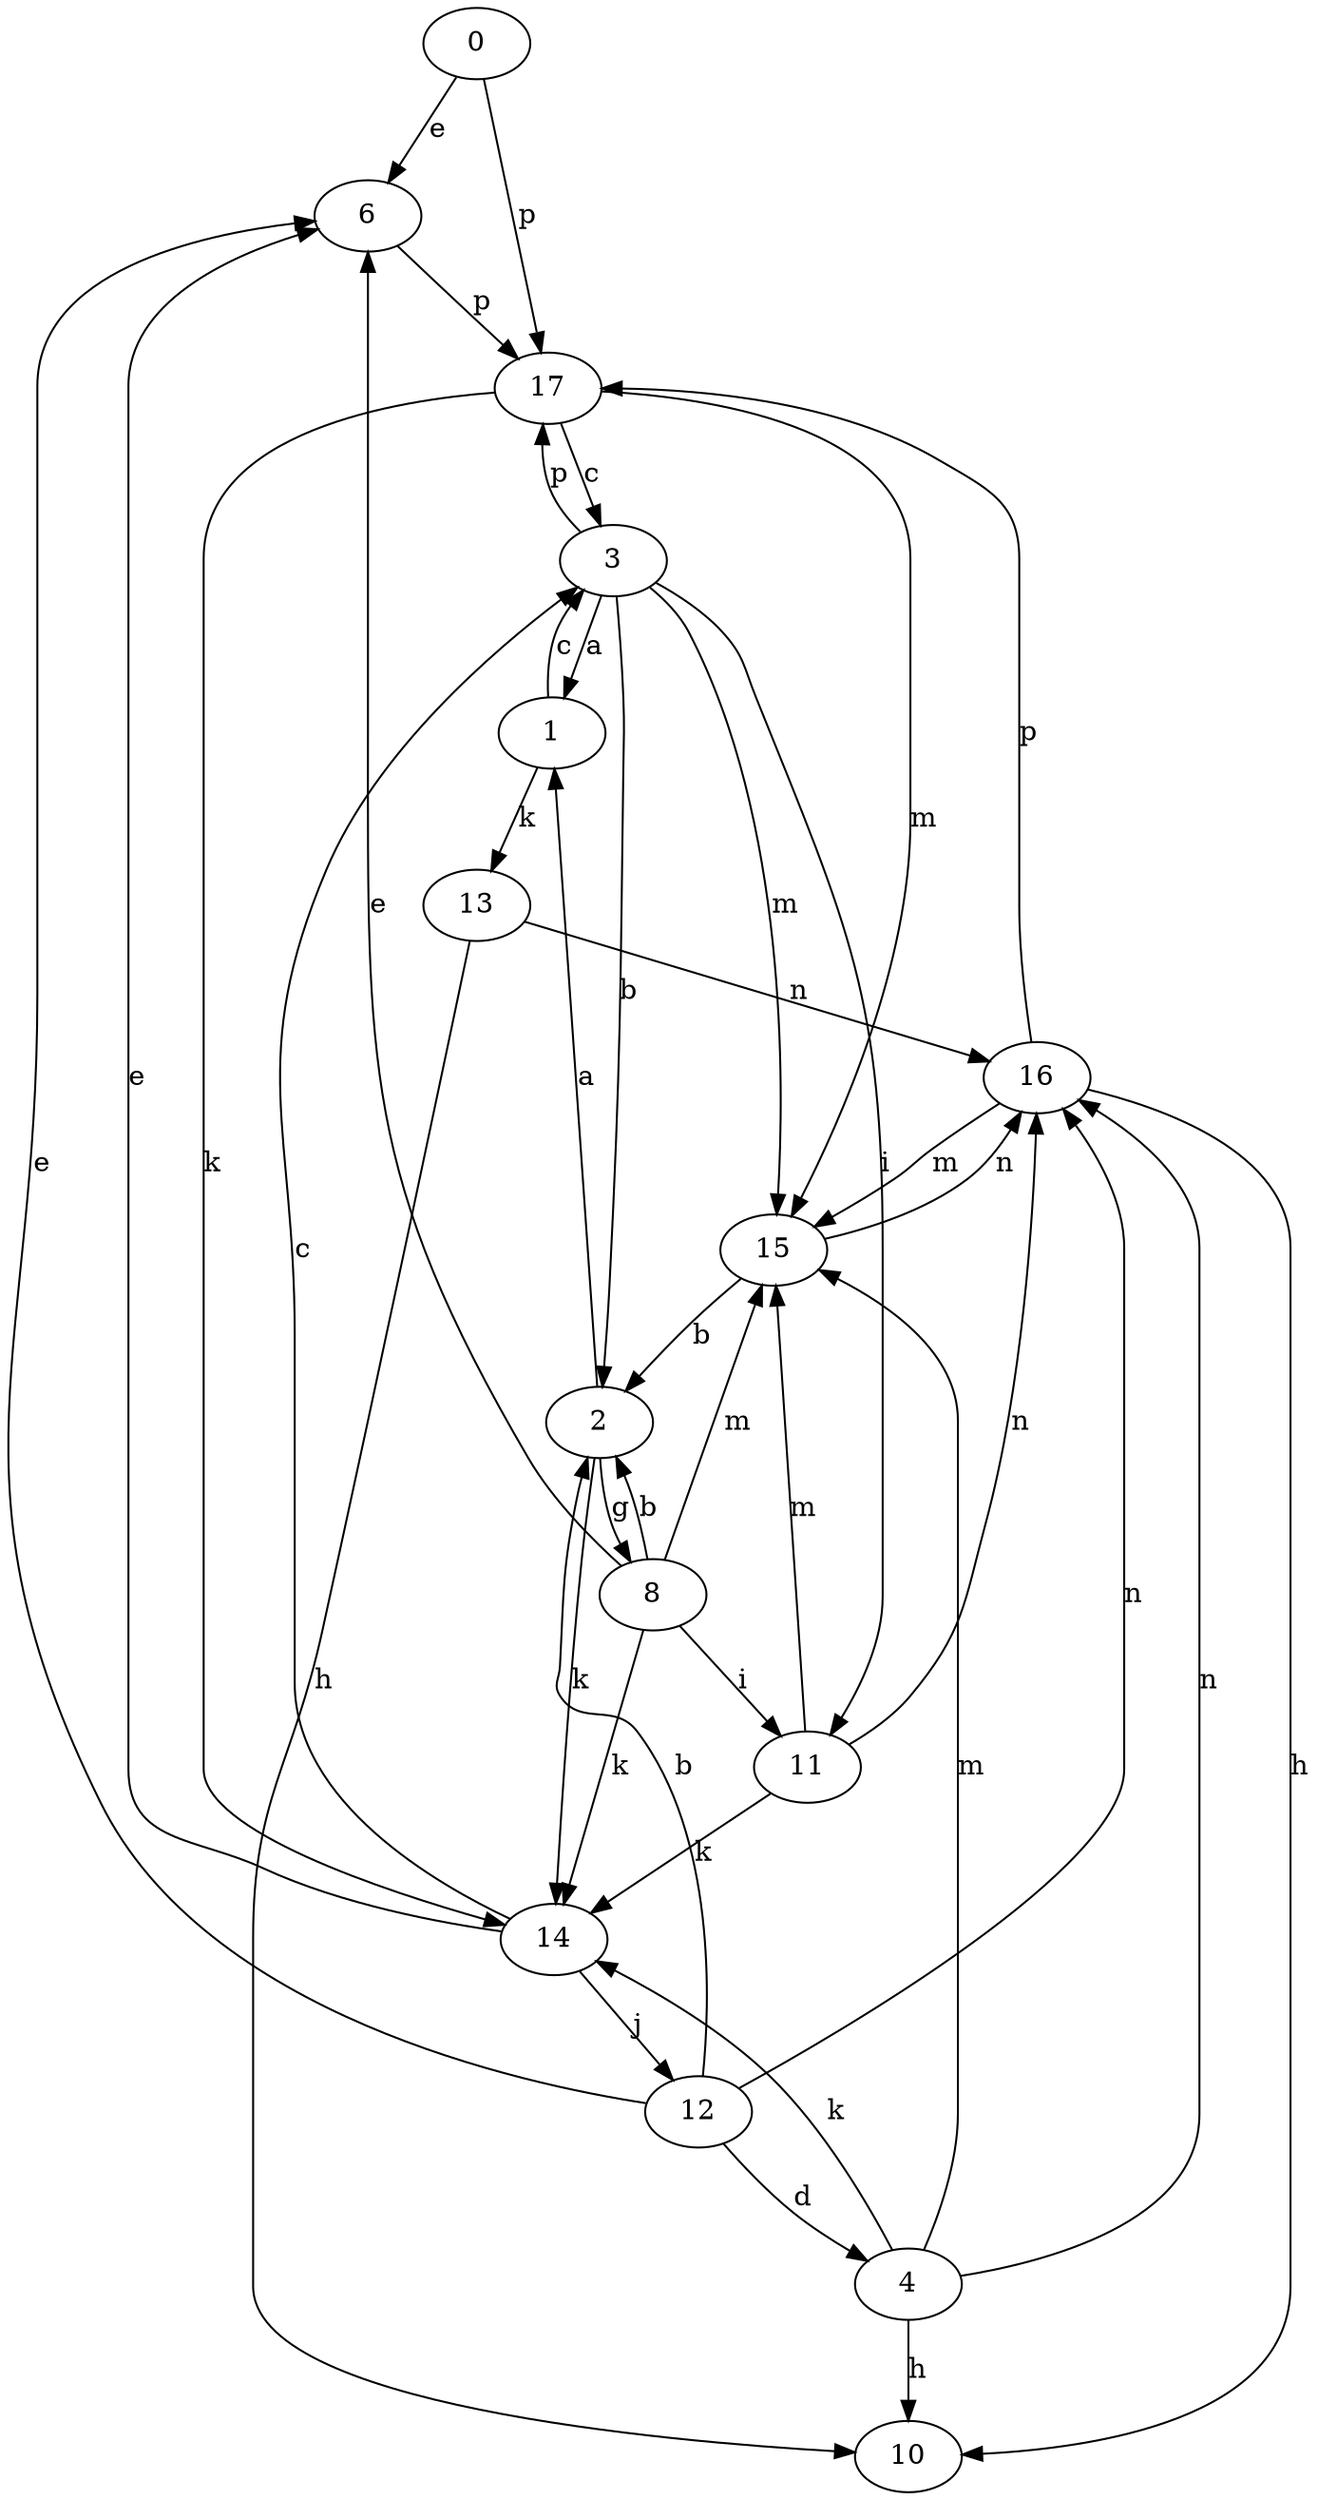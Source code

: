 strict digraph  {
0;
1;
2;
3;
4;
6;
8;
10;
11;
12;
13;
14;
15;
16;
17;
0 -> 6  [label=e];
0 -> 17  [label=p];
1 -> 3  [label=c];
1 -> 13  [label=k];
2 -> 1  [label=a];
2 -> 8  [label=g];
2 -> 14  [label=k];
3 -> 1  [label=a];
3 -> 2  [label=b];
3 -> 11  [label=i];
3 -> 15  [label=m];
3 -> 17  [label=p];
4 -> 10  [label=h];
4 -> 14  [label=k];
4 -> 15  [label=m];
4 -> 16  [label=n];
6 -> 17  [label=p];
8 -> 2  [label=b];
8 -> 6  [label=e];
8 -> 11  [label=i];
8 -> 14  [label=k];
8 -> 15  [label=m];
11 -> 14  [label=k];
11 -> 15  [label=m];
11 -> 16  [label=n];
12 -> 2  [label=b];
12 -> 4  [label=d];
12 -> 6  [label=e];
12 -> 16  [label=n];
13 -> 10  [label=h];
13 -> 16  [label=n];
14 -> 3  [label=c];
14 -> 6  [label=e];
14 -> 12  [label=j];
15 -> 2  [label=b];
15 -> 16  [label=n];
16 -> 10  [label=h];
16 -> 15  [label=m];
16 -> 17  [label=p];
17 -> 3  [label=c];
17 -> 14  [label=k];
17 -> 15  [label=m];
}

